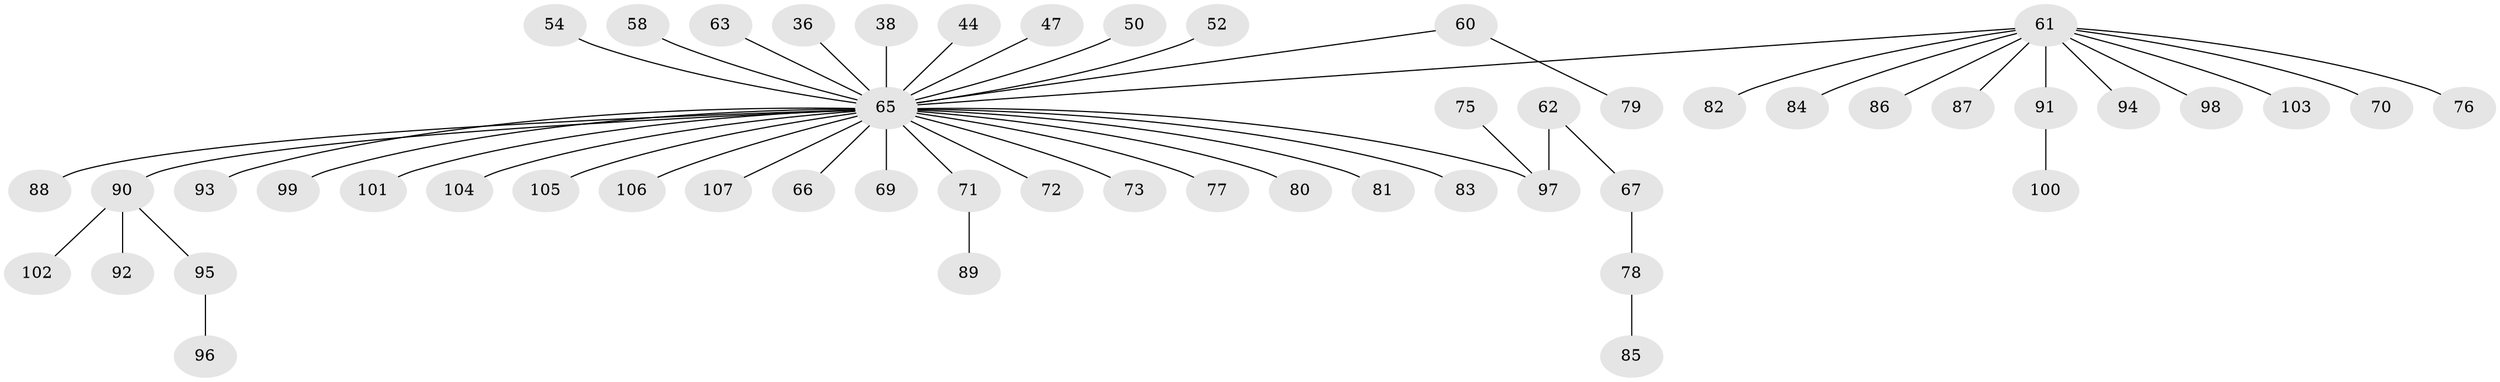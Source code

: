 // original degree distribution, {4: 0.07476635514018691, 2: 0.24299065420560748, 6: 0.037383177570093455, 3: 0.07476635514018691, 5: 0.028037383177570093, 8: 0.009345794392523364, 1: 0.5327102803738317}
// Generated by graph-tools (version 1.1) at 2025/53/03/09/25 04:53:58]
// undirected, 53 vertices, 52 edges
graph export_dot {
graph [start="1"]
  node [color=gray90,style=filled];
  36;
  38;
  44;
  47;
  50;
  52;
  54;
  58 [super="+45"];
  60;
  61 [super="+25+57+53"];
  62;
  63;
  65 [super="+32+27+29+28+30+33+34+35+40+46"];
  66;
  67;
  69;
  70;
  71 [super="+41"];
  72;
  73;
  75;
  76;
  77;
  78;
  79;
  80;
  81;
  82;
  83;
  84;
  85;
  86;
  87;
  88 [super="+48"];
  89;
  90 [super="+56+64"];
  91 [super="+74"];
  92;
  93;
  94;
  95;
  96;
  97 [super="+59"];
  98;
  99;
  100;
  101;
  102;
  103;
  104 [super="+37"];
  105;
  106;
  107;
  36 -- 65;
  38 -- 65;
  44 -- 65;
  47 -- 65;
  50 -- 65;
  52 -- 65;
  54 -- 65;
  58 -- 65;
  60 -- 79;
  60 -- 65;
  61 -- 84;
  61 -- 86;
  61 -- 98;
  61 -- 70;
  61 -- 65;
  61 -- 103;
  61 -- 76;
  61 -- 82;
  61 -- 87;
  61 -- 91;
  61 -- 94;
  62 -- 67;
  62 -- 97;
  63 -- 65;
  65 -- 69;
  65 -- 66;
  65 -- 72;
  65 -- 73;
  65 -- 77;
  65 -- 83;
  65 -- 99;
  65 -- 101;
  65 -- 105;
  65 -- 106;
  65 -- 107;
  65 -- 81;
  65 -- 90;
  65 -- 93;
  65 -- 80;
  65 -- 104;
  65 -- 71;
  65 -- 88;
  65 -- 97;
  67 -- 78;
  71 -- 89;
  75 -- 97;
  78 -- 85;
  90 -- 95;
  90 -- 102;
  90 -- 92;
  91 -- 100;
  95 -- 96;
}
